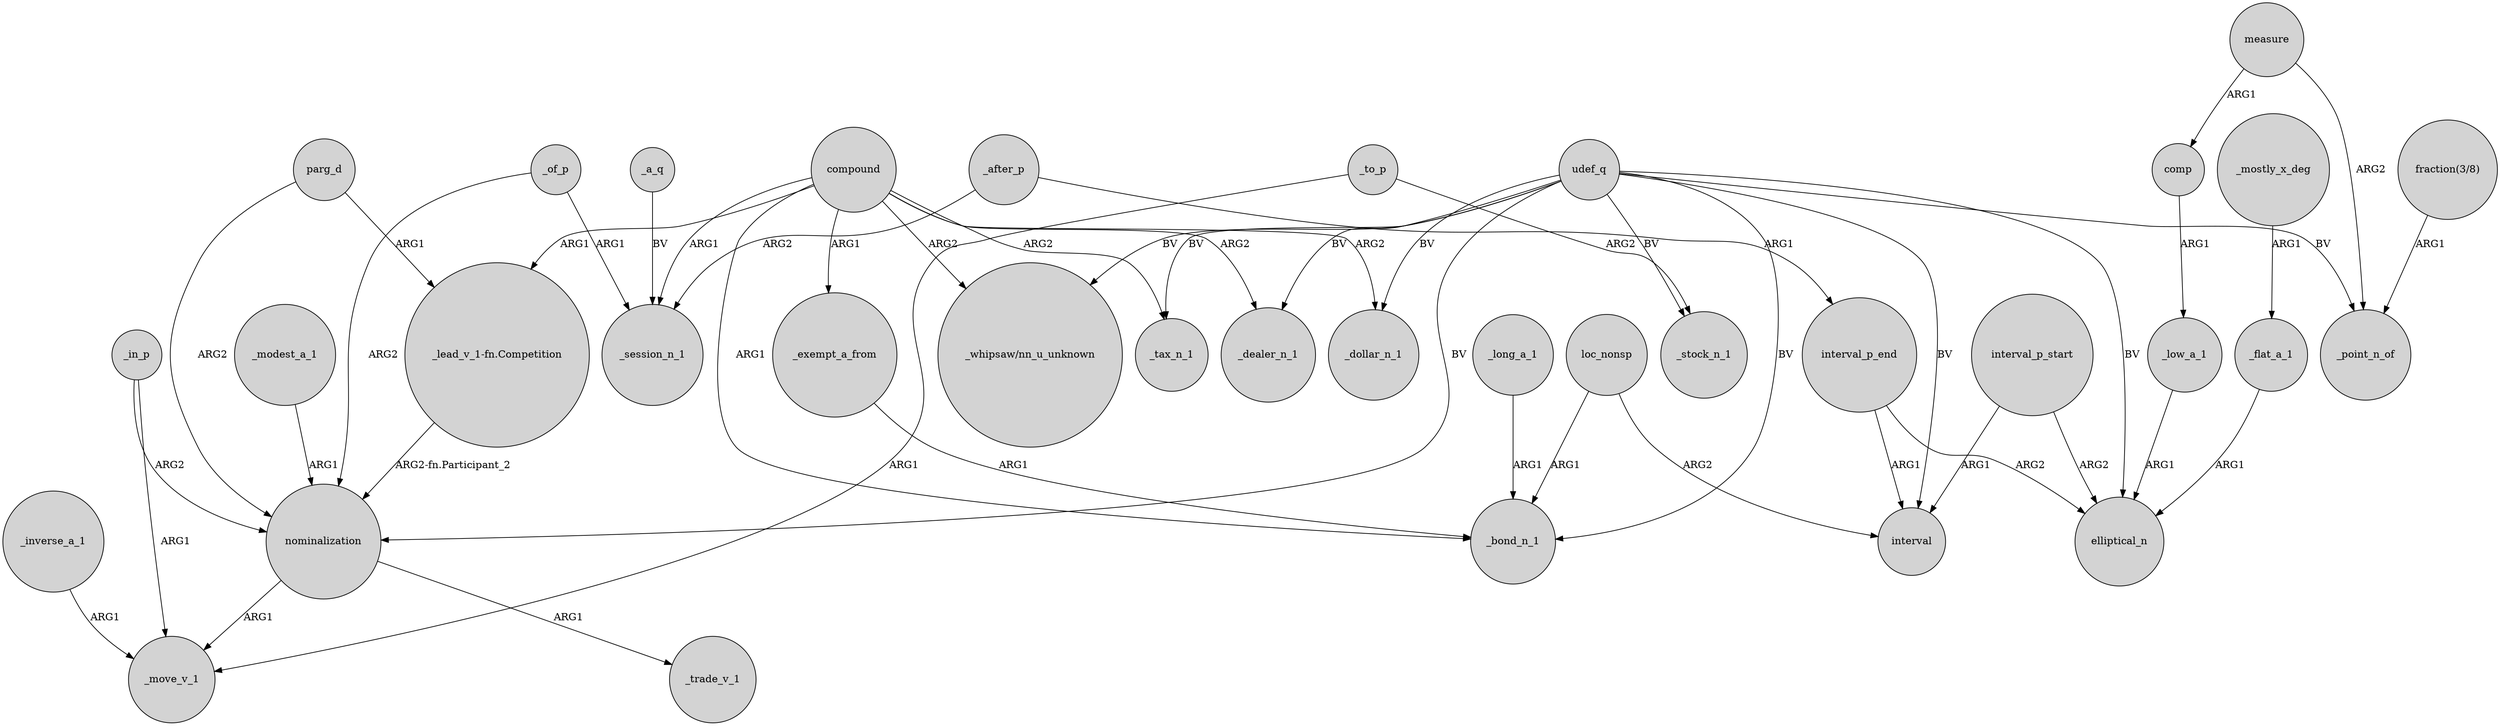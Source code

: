 digraph {
	node [shape=circle style=filled]
	udef_q -> "_whipsaw/nn_u_unknown" [label=BV]
	compound -> _session_n_1 [label=ARG1]
	loc_nonsp -> interval [label=ARG2]
	interval_p_end -> elliptical_n [label=ARG2]
	comp -> _low_a_1 [label=ARG1]
	compound -> _exempt_a_from [label=ARG1]
	udef_q -> _bond_n_1 [label=BV]
	parg_d -> "_lead_v_1-fn.Competition" [label=ARG1]
	nominalization -> _move_v_1 [label=ARG1]
	_of_p -> _session_n_1 [label=ARG1]
	interval_p_start -> elliptical_n [label=ARG2]
	compound -> _bond_n_1 [label=ARG1]
	_inverse_a_1 -> _move_v_1 [label=ARG1]
	udef_q -> _tax_n_1 [label=BV]
	compound -> "_lead_v_1-fn.Competition" [label=ARG1]
	udef_q -> nominalization [label=BV]
	udef_q -> interval [label=BV]
	_a_q -> _session_n_1 [label=BV]
	compound -> _dollar_n_1 [label=ARG2]
	_after_p -> interval_p_end [label=ARG1]
	loc_nonsp -> _bond_n_1 [label=ARG1]
	_in_p -> _move_v_1 [label=ARG1]
	interval_p_start -> interval [label=ARG1]
	parg_d -> nominalization [label=ARG2]
	_to_p -> _stock_n_1 [label=ARG2]
	compound -> "_whipsaw/nn_u_unknown" [label=ARG2]
	_of_p -> nominalization [label=ARG2]
	_after_p -> _session_n_1 [label=ARG2]
	udef_q -> _stock_n_1 [label=BV]
	_modest_a_1 -> nominalization [label=ARG1]
	_flat_a_1 -> elliptical_n [label=ARG1]
	measure -> _point_n_of [label=ARG2]
	_mostly_x_deg -> _flat_a_1 [label=ARG1]
	compound -> _tax_n_1 [label=ARG2]
	udef_q -> _dollar_n_1 [label=BV]
	interval_p_end -> interval [label=ARG1]
	udef_q -> _dealer_n_1 [label=BV]
	measure -> comp [label=ARG1]
	_low_a_1 -> elliptical_n [label=ARG1]
	_long_a_1 -> _bond_n_1 [label=ARG1]
	_exempt_a_from -> _bond_n_1 [label=ARG1]
	udef_q -> elliptical_n [label=BV]
	compound -> _dealer_n_1 [label=ARG2]
	"fraction(3/8)" -> _point_n_of [label=ARG1]
	udef_q -> _point_n_of [label=BV]
	_to_p -> _move_v_1 [label=ARG1]
	_in_p -> nominalization [label=ARG2]
	nominalization -> _trade_v_1 [label=ARG1]
	"_lead_v_1-fn.Competition" -> nominalization [label="ARG2-fn.Participant_2"]
}
